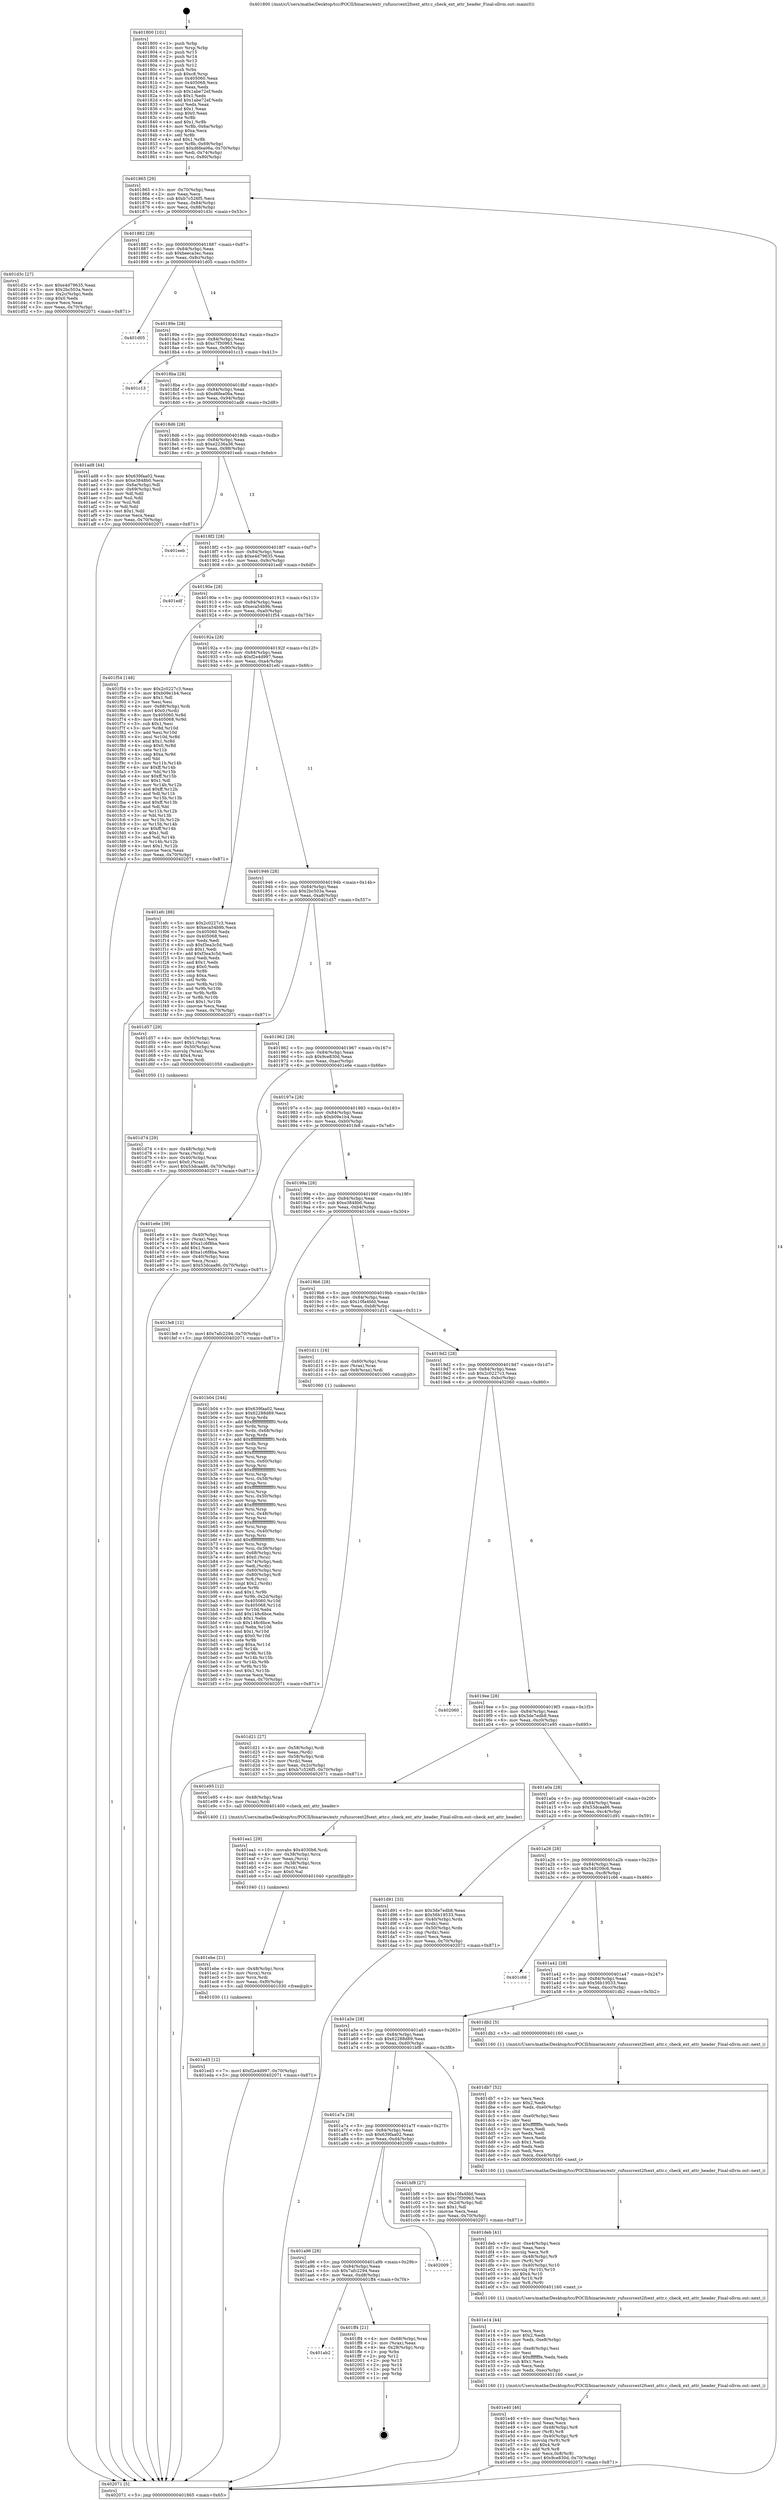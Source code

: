 digraph "0x401800" {
  label = "0x401800 (/mnt/c/Users/mathe/Desktop/tcc/POCII/binaries/extr_rufussrcext2fsext_attr.c_check_ext_attr_header_Final-ollvm.out::main(0))"
  labelloc = "t"
  node[shape=record]

  Entry [label="",width=0.3,height=0.3,shape=circle,fillcolor=black,style=filled]
  "0x401865" [label="{
     0x401865 [29]\l
     | [instrs]\l
     &nbsp;&nbsp;0x401865 \<+3\>: mov -0x70(%rbp),%eax\l
     &nbsp;&nbsp;0x401868 \<+2\>: mov %eax,%ecx\l
     &nbsp;&nbsp;0x40186a \<+6\>: sub $0xb7c526f5,%ecx\l
     &nbsp;&nbsp;0x401870 \<+6\>: mov %eax,-0x84(%rbp)\l
     &nbsp;&nbsp;0x401876 \<+6\>: mov %ecx,-0x88(%rbp)\l
     &nbsp;&nbsp;0x40187c \<+6\>: je 0000000000401d3c \<main+0x53c\>\l
  }"]
  "0x401d3c" [label="{
     0x401d3c [27]\l
     | [instrs]\l
     &nbsp;&nbsp;0x401d3c \<+5\>: mov $0xe4d79635,%eax\l
     &nbsp;&nbsp;0x401d41 \<+5\>: mov $0x2bc503a,%ecx\l
     &nbsp;&nbsp;0x401d46 \<+3\>: mov -0x2c(%rbp),%edx\l
     &nbsp;&nbsp;0x401d49 \<+3\>: cmp $0x0,%edx\l
     &nbsp;&nbsp;0x401d4c \<+3\>: cmove %ecx,%eax\l
     &nbsp;&nbsp;0x401d4f \<+3\>: mov %eax,-0x70(%rbp)\l
     &nbsp;&nbsp;0x401d52 \<+5\>: jmp 0000000000402071 \<main+0x871\>\l
  }"]
  "0x401882" [label="{
     0x401882 [28]\l
     | [instrs]\l
     &nbsp;&nbsp;0x401882 \<+5\>: jmp 0000000000401887 \<main+0x87\>\l
     &nbsp;&nbsp;0x401887 \<+6\>: mov -0x84(%rbp),%eax\l
     &nbsp;&nbsp;0x40188d \<+5\>: sub $0xbeeca3ec,%eax\l
     &nbsp;&nbsp;0x401892 \<+6\>: mov %eax,-0x8c(%rbp)\l
     &nbsp;&nbsp;0x401898 \<+6\>: je 0000000000401d05 \<main+0x505\>\l
  }"]
  Exit [label="",width=0.3,height=0.3,shape=circle,fillcolor=black,style=filled,peripheries=2]
  "0x401d05" [label="{
     0x401d05\l
  }", style=dashed]
  "0x40189e" [label="{
     0x40189e [28]\l
     | [instrs]\l
     &nbsp;&nbsp;0x40189e \<+5\>: jmp 00000000004018a3 \<main+0xa3\>\l
     &nbsp;&nbsp;0x4018a3 \<+6\>: mov -0x84(%rbp),%eax\l
     &nbsp;&nbsp;0x4018a9 \<+5\>: sub $0xc7f30963,%eax\l
     &nbsp;&nbsp;0x4018ae \<+6\>: mov %eax,-0x90(%rbp)\l
     &nbsp;&nbsp;0x4018b4 \<+6\>: je 0000000000401c13 \<main+0x413\>\l
  }"]
  "0x401ab2" [label="{
     0x401ab2\l
  }", style=dashed]
  "0x401c13" [label="{
     0x401c13\l
  }", style=dashed]
  "0x4018ba" [label="{
     0x4018ba [28]\l
     | [instrs]\l
     &nbsp;&nbsp;0x4018ba \<+5\>: jmp 00000000004018bf \<main+0xbf\>\l
     &nbsp;&nbsp;0x4018bf \<+6\>: mov -0x84(%rbp),%eax\l
     &nbsp;&nbsp;0x4018c5 \<+5\>: sub $0xd6fea06a,%eax\l
     &nbsp;&nbsp;0x4018ca \<+6\>: mov %eax,-0x94(%rbp)\l
     &nbsp;&nbsp;0x4018d0 \<+6\>: je 0000000000401ad8 \<main+0x2d8\>\l
  }"]
  "0x401ff4" [label="{
     0x401ff4 [21]\l
     | [instrs]\l
     &nbsp;&nbsp;0x401ff4 \<+4\>: mov -0x68(%rbp),%rax\l
     &nbsp;&nbsp;0x401ff8 \<+2\>: mov (%rax),%eax\l
     &nbsp;&nbsp;0x401ffa \<+4\>: lea -0x28(%rbp),%rsp\l
     &nbsp;&nbsp;0x401ffe \<+1\>: pop %rbx\l
     &nbsp;&nbsp;0x401fff \<+2\>: pop %r12\l
     &nbsp;&nbsp;0x402001 \<+2\>: pop %r13\l
     &nbsp;&nbsp;0x402003 \<+2\>: pop %r14\l
     &nbsp;&nbsp;0x402005 \<+2\>: pop %r15\l
     &nbsp;&nbsp;0x402007 \<+1\>: pop %rbp\l
     &nbsp;&nbsp;0x402008 \<+1\>: ret\l
  }"]
  "0x401ad8" [label="{
     0x401ad8 [44]\l
     | [instrs]\l
     &nbsp;&nbsp;0x401ad8 \<+5\>: mov $0x639faa02,%eax\l
     &nbsp;&nbsp;0x401add \<+5\>: mov $0xe3848b0,%ecx\l
     &nbsp;&nbsp;0x401ae2 \<+3\>: mov -0x6a(%rbp),%dl\l
     &nbsp;&nbsp;0x401ae5 \<+4\>: mov -0x69(%rbp),%sil\l
     &nbsp;&nbsp;0x401ae9 \<+3\>: mov %dl,%dil\l
     &nbsp;&nbsp;0x401aec \<+3\>: and %sil,%dil\l
     &nbsp;&nbsp;0x401aef \<+3\>: xor %sil,%dl\l
     &nbsp;&nbsp;0x401af2 \<+3\>: or %dl,%dil\l
     &nbsp;&nbsp;0x401af5 \<+4\>: test $0x1,%dil\l
     &nbsp;&nbsp;0x401af9 \<+3\>: cmovne %ecx,%eax\l
     &nbsp;&nbsp;0x401afc \<+3\>: mov %eax,-0x70(%rbp)\l
     &nbsp;&nbsp;0x401aff \<+5\>: jmp 0000000000402071 \<main+0x871\>\l
  }"]
  "0x4018d6" [label="{
     0x4018d6 [28]\l
     | [instrs]\l
     &nbsp;&nbsp;0x4018d6 \<+5\>: jmp 00000000004018db \<main+0xdb\>\l
     &nbsp;&nbsp;0x4018db \<+6\>: mov -0x84(%rbp),%eax\l
     &nbsp;&nbsp;0x4018e1 \<+5\>: sub $0xe2236a36,%eax\l
     &nbsp;&nbsp;0x4018e6 \<+6\>: mov %eax,-0x98(%rbp)\l
     &nbsp;&nbsp;0x4018ec \<+6\>: je 0000000000401eeb \<main+0x6eb\>\l
  }"]
  "0x402071" [label="{
     0x402071 [5]\l
     | [instrs]\l
     &nbsp;&nbsp;0x402071 \<+5\>: jmp 0000000000401865 \<main+0x65\>\l
  }"]
  "0x401800" [label="{
     0x401800 [101]\l
     | [instrs]\l
     &nbsp;&nbsp;0x401800 \<+1\>: push %rbp\l
     &nbsp;&nbsp;0x401801 \<+3\>: mov %rsp,%rbp\l
     &nbsp;&nbsp;0x401804 \<+2\>: push %r15\l
     &nbsp;&nbsp;0x401806 \<+2\>: push %r14\l
     &nbsp;&nbsp;0x401808 \<+2\>: push %r13\l
     &nbsp;&nbsp;0x40180a \<+2\>: push %r12\l
     &nbsp;&nbsp;0x40180c \<+1\>: push %rbx\l
     &nbsp;&nbsp;0x40180d \<+7\>: sub $0xc8,%rsp\l
     &nbsp;&nbsp;0x401814 \<+7\>: mov 0x405060,%eax\l
     &nbsp;&nbsp;0x40181b \<+7\>: mov 0x405068,%ecx\l
     &nbsp;&nbsp;0x401822 \<+2\>: mov %eax,%edx\l
     &nbsp;&nbsp;0x401824 \<+6\>: sub $0x1abe72ef,%edx\l
     &nbsp;&nbsp;0x40182a \<+3\>: sub $0x1,%edx\l
     &nbsp;&nbsp;0x40182d \<+6\>: add $0x1abe72ef,%edx\l
     &nbsp;&nbsp;0x401833 \<+3\>: imul %edx,%eax\l
     &nbsp;&nbsp;0x401836 \<+3\>: and $0x1,%eax\l
     &nbsp;&nbsp;0x401839 \<+3\>: cmp $0x0,%eax\l
     &nbsp;&nbsp;0x40183c \<+4\>: sete %r8b\l
     &nbsp;&nbsp;0x401840 \<+4\>: and $0x1,%r8b\l
     &nbsp;&nbsp;0x401844 \<+4\>: mov %r8b,-0x6a(%rbp)\l
     &nbsp;&nbsp;0x401848 \<+3\>: cmp $0xa,%ecx\l
     &nbsp;&nbsp;0x40184b \<+4\>: setl %r8b\l
     &nbsp;&nbsp;0x40184f \<+4\>: and $0x1,%r8b\l
     &nbsp;&nbsp;0x401853 \<+4\>: mov %r8b,-0x69(%rbp)\l
     &nbsp;&nbsp;0x401857 \<+7\>: movl $0xd6fea06a,-0x70(%rbp)\l
     &nbsp;&nbsp;0x40185e \<+3\>: mov %edi,-0x74(%rbp)\l
     &nbsp;&nbsp;0x401861 \<+4\>: mov %rsi,-0x80(%rbp)\l
  }"]
  "0x401a96" [label="{
     0x401a96 [28]\l
     | [instrs]\l
     &nbsp;&nbsp;0x401a96 \<+5\>: jmp 0000000000401a9b \<main+0x29b\>\l
     &nbsp;&nbsp;0x401a9b \<+6\>: mov -0x84(%rbp),%eax\l
     &nbsp;&nbsp;0x401aa1 \<+5\>: sub $0x7afc2294,%eax\l
     &nbsp;&nbsp;0x401aa6 \<+6\>: mov %eax,-0xd8(%rbp)\l
     &nbsp;&nbsp;0x401aac \<+6\>: je 0000000000401ff4 \<main+0x7f4\>\l
  }"]
  "0x401eeb" [label="{
     0x401eeb\l
  }", style=dashed]
  "0x4018f2" [label="{
     0x4018f2 [28]\l
     | [instrs]\l
     &nbsp;&nbsp;0x4018f2 \<+5\>: jmp 00000000004018f7 \<main+0xf7\>\l
     &nbsp;&nbsp;0x4018f7 \<+6\>: mov -0x84(%rbp),%eax\l
     &nbsp;&nbsp;0x4018fd \<+5\>: sub $0xe4d79635,%eax\l
     &nbsp;&nbsp;0x401902 \<+6\>: mov %eax,-0x9c(%rbp)\l
     &nbsp;&nbsp;0x401908 \<+6\>: je 0000000000401edf \<main+0x6df\>\l
  }"]
  "0x402009" [label="{
     0x402009\l
  }", style=dashed]
  "0x401edf" [label="{
     0x401edf\l
  }", style=dashed]
  "0x40190e" [label="{
     0x40190e [28]\l
     | [instrs]\l
     &nbsp;&nbsp;0x40190e \<+5\>: jmp 0000000000401913 \<main+0x113\>\l
     &nbsp;&nbsp;0x401913 \<+6\>: mov -0x84(%rbp),%eax\l
     &nbsp;&nbsp;0x401919 \<+5\>: sub $0xeca54b9b,%eax\l
     &nbsp;&nbsp;0x40191e \<+6\>: mov %eax,-0xa0(%rbp)\l
     &nbsp;&nbsp;0x401924 \<+6\>: je 0000000000401f54 \<main+0x754\>\l
  }"]
  "0x401ed3" [label="{
     0x401ed3 [12]\l
     | [instrs]\l
     &nbsp;&nbsp;0x401ed3 \<+7\>: movl $0xf2e4d997,-0x70(%rbp)\l
     &nbsp;&nbsp;0x401eda \<+5\>: jmp 0000000000402071 \<main+0x871\>\l
  }"]
  "0x401f54" [label="{
     0x401f54 [148]\l
     | [instrs]\l
     &nbsp;&nbsp;0x401f54 \<+5\>: mov $0x2c0227c3,%eax\l
     &nbsp;&nbsp;0x401f59 \<+5\>: mov $0xb09e1b4,%ecx\l
     &nbsp;&nbsp;0x401f5e \<+2\>: mov $0x1,%dl\l
     &nbsp;&nbsp;0x401f60 \<+2\>: xor %esi,%esi\l
     &nbsp;&nbsp;0x401f62 \<+4\>: mov -0x68(%rbp),%rdi\l
     &nbsp;&nbsp;0x401f66 \<+6\>: movl $0x0,(%rdi)\l
     &nbsp;&nbsp;0x401f6c \<+8\>: mov 0x405060,%r8d\l
     &nbsp;&nbsp;0x401f74 \<+8\>: mov 0x405068,%r9d\l
     &nbsp;&nbsp;0x401f7c \<+3\>: sub $0x1,%esi\l
     &nbsp;&nbsp;0x401f7f \<+3\>: mov %r8d,%r10d\l
     &nbsp;&nbsp;0x401f82 \<+3\>: add %esi,%r10d\l
     &nbsp;&nbsp;0x401f85 \<+4\>: imul %r10d,%r8d\l
     &nbsp;&nbsp;0x401f89 \<+4\>: and $0x1,%r8d\l
     &nbsp;&nbsp;0x401f8d \<+4\>: cmp $0x0,%r8d\l
     &nbsp;&nbsp;0x401f91 \<+4\>: sete %r11b\l
     &nbsp;&nbsp;0x401f95 \<+4\>: cmp $0xa,%r9d\l
     &nbsp;&nbsp;0x401f99 \<+3\>: setl %bl\l
     &nbsp;&nbsp;0x401f9c \<+3\>: mov %r11b,%r14b\l
     &nbsp;&nbsp;0x401f9f \<+4\>: xor $0xff,%r14b\l
     &nbsp;&nbsp;0x401fa3 \<+3\>: mov %bl,%r15b\l
     &nbsp;&nbsp;0x401fa6 \<+4\>: xor $0xff,%r15b\l
     &nbsp;&nbsp;0x401faa \<+3\>: xor $0x1,%dl\l
     &nbsp;&nbsp;0x401fad \<+3\>: mov %r14b,%r12b\l
     &nbsp;&nbsp;0x401fb0 \<+4\>: and $0xff,%r12b\l
     &nbsp;&nbsp;0x401fb4 \<+3\>: and %dl,%r11b\l
     &nbsp;&nbsp;0x401fb7 \<+3\>: mov %r15b,%r13b\l
     &nbsp;&nbsp;0x401fba \<+4\>: and $0xff,%r13b\l
     &nbsp;&nbsp;0x401fbe \<+2\>: and %dl,%bl\l
     &nbsp;&nbsp;0x401fc0 \<+3\>: or %r11b,%r12b\l
     &nbsp;&nbsp;0x401fc3 \<+3\>: or %bl,%r13b\l
     &nbsp;&nbsp;0x401fc6 \<+3\>: xor %r13b,%r12b\l
     &nbsp;&nbsp;0x401fc9 \<+3\>: or %r15b,%r14b\l
     &nbsp;&nbsp;0x401fcc \<+4\>: xor $0xff,%r14b\l
     &nbsp;&nbsp;0x401fd0 \<+3\>: or $0x1,%dl\l
     &nbsp;&nbsp;0x401fd3 \<+3\>: and %dl,%r14b\l
     &nbsp;&nbsp;0x401fd6 \<+3\>: or %r14b,%r12b\l
     &nbsp;&nbsp;0x401fd9 \<+4\>: test $0x1,%r12b\l
     &nbsp;&nbsp;0x401fdd \<+3\>: cmovne %ecx,%eax\l
     &nbsp;&nbsp;0x401fe0 \<+3\>: mov %eax,-0x70(%rbp)\l
     &nbsp;&nbsp;0x401fe3 \<+5\>: jmp 0000000000402071 \<main+0x871\>\l
  }"]
  "0x40192a" [label="{
     0x40192a [28]\l
     | [instrs]\l
     &nbsp;&nbsp;0x40192a \<+5\>: jmp 000000000040192f \<main+0x12f\>\l
     &nbsp;&nbsp;0x40192f \<+6\>: mov -0x84(%rbp),%eax\l
     &nbsp;&nbsp;0x401935 \<+5\>: sub $0xf2e4d997,%eax\l
     &nbsp;&nbsp;0x40193a \<+6\>: mov %eax,-0xa4(%rbp)\l
     &nbsp;&nbsp;0x401940 \<+6\>: je 0000000000401efc \<main+0x6fc\>\l
  }"]
  "0x401ebe" [label="{
     0x401ebe [21]\l
     | [instrs]\l
     &nbsp;&nbsp;0x401ebe \<+4\>: mov -0x48(%rbp),%rcx\l
     &nbsp;&nbsp;0x401ec2 \<+3\>: mov (%rcx),%rcx\l
     &nbsp;&nbsp;0x401ec5 \<+3\>: mov %rcx,%rdi\l
     &nbsp;&nbsp;0x401ec8 \<+6\>: mov %eax,-0xf0(%rbp)\l
     &nbsp;&nbsp;0x401ece \<+5\>: call 0000000000401030 \<free@plt\>\l
     | [calls]\l
     &nbsp;&nbsp;0x401030 \{1\} (unknown)\l
  }"]
  "0x401efc" [label="{
     0x401efc [88]\l
     | [instrs]\l
     &nbsp;&nbsp;0x401efc \<+5\>: mov $0x2c0227c3,%eax\l
     &nbsp;&nbsp;0x401f01 \<+5\>: mov $0xeca54b9b,%ecx\l
     &nbsp;&nbsp;0x401f06 \<+7\>: mov 0x405060,%edx\l
     &nbsp;&nbsp;0x401f0d \<+7\>: mov 0x405068,%esi\l
     &nbsp;&nbsp;0x401f14 \<+2\>: mov %edx,%edi\l
     &nbsp;&nbsp;0x401f16 \<+6\>: sub $0xf3ea3c5d,%edi\l
     &nbsp;&nbsp;0x401f1c \<+3\>: sub $0x1,%edi\l
     &nbsp;&nbsp;0x401f1f \<+6\>: add $0xf3ea3c5d,%edi\l
     &nbsp;&nbsp;0x401f25 \<+3\>: imul %edi,%edx\l
     &nbsp;&nbsp;0x401f28 \<+3\>: and $0x1,%edx\l
     &nbsp;&nbsp;0x401f2b \<+3\>: cmp $0x0,%edx\l
     &nbsp;&nbsp;0x401f2e \<+4\>: sete %r8b\l
     &nbsp;&nbsp;0x401f32 \<+3\>: cmp $0xa,%esi\l
     &nbsp;&nbsp;0x401f35 \<+4\>: setl %r9b\l
     &nbsp;&nbsp;0x401f39 \<+3\>: mov %r8b,%r10b\l
     &nbsp;&nbsp;0x401f3c \<+3\>: and %r9b,%r10b\l
     &nbsp;&nbsp;0x401f3f \<+3\>: xor %r9b,%r8b\l
     &nbsp;&nbsp;0x401f42 \<+3\>: or %r8b,%r10b\l
     &nbsp;&nbsp;0x401f45 \<+4\>: test $0x1,%r10b\l
     &nbsp;&nbsp;0x401f49 \<+3\>: cmovne %ecx,%eax\l
     &nbsp;&nbsp;0x401f4c \<+3\>: mov %eax,-0x70(%rbp)\l
     &nbsp;&nbsp;0x401f4f \<+5\>: jmp 0000000000402071 \<main+0x871\>\l
  }"]
  "0x401946" [label="{
     0x401946 [28]\l
     | [instrs]\l
     &nbsp;&nbsp;0x401946 \<+5\>: jmp 000000000040194b \<main+0x14b\>\l
     &nbsp;&nbsp;0x40194b \<+6\>: mov -0x84(%rbp),%eax\l
     &nbsp;&nbsp;0x401951 \<+5\>: sub $0x2bc503a,%eax\l
     &nbsp;&nbsp;0x401956 \<+6\>: mov %eax,-0xa8(%rbp)\l
     &nbsp;&nbsp;0x40195c \<+6\>: je 0000000000401d57 \<main+0x557\>\l
  }"]
  "0x401ea1" [label="{
     0x401ea1 [29]\l
     | [instrs]\l
     &nbsp;&nbsp;0x401ea1 \<+10\>: movabs $0x4030b6,%rdi\l
     &nbsp;&nbsp;0x401eab \<+4\>: mov -0x38(%rbp),%rcx\l
     &nbsp;&nbsp;0x401eaf \<+2\>: mov %eax,(%rcx)\l
     &nbsp;&nbsp;0x401eb1 \<+4\>: mov -0x38(%rbp),%rcx\l
     &nbsp;&nbsp;0x401eb5 \<+2\>: mov (%rcx),%esi\l
     &nbsp;&nbsp;0x401eb7 \<+2\>: mov $0x0,%al\l
     &nbsp;&nbsp;0x401eb9 \<+5\>: call 0000000000401040 \<printf@plt\>\l
     | [calls]\l
     &nbsp;&nbsp;0x401040 \{1\} (unknown)\l
  }"]
  "0x401d57" [label="{
     0x401d57 [29]\l
     | [instrs]\l
     &nbsp;&nbsp;0x401d57 \<+4\>: mov -0x50(%rbp),%rax\l
     &nbsp;&nbsp;0x401d5b \<+6\>: movl $0x1,(%rax)\l
     &nbsp;&nbsp;0x401d61 \<+4\>: mov -0x50(%rbp),%rax\l
     &nbsp;&nbsp;0x401d65 \<+3\>: movslq (%rax),%rax\l
     &nbsp;&nbsp;0x401d68 \<+4\>: shl $0x4,%rax\l
     &nbsp;&nbsp;0x401d6c \<+3\>: mov %rax,%rdi\l
     &nbsp;&nbsp;0x401d6f \<+5\>: call 0000000000401050 \<malloc@plt\>\l
     | [calls]\l
     &nbsp;&nbsp;0x401050 \{1\} (unknown)\l
  }"]
  "0x401962" [label="{
     0x401962 [28]\l
     | [instrs]\l
     &nbsp;&nbsp;0x401962 \<+5\>: jmp 0000000000401967 \<main+0x167\>\l
     &nbsp;&nbsp;0x401967 \<+6\>: mov -0x84(%rbp),%eax\l
     &nbsp;&nbsp;0x40196d \<+5\>: sub $0x9ce830d,%eax\l
     &nbsp;&nbsp;0x401972 \<+6\>: mov %eax,-0xac(%rbp)\l
     &nbsp;&nbsp;0x401978 \<+6\>: je 0000000000401e6e \<main+0x66e\>\l
  }"]
  "0x401e40" [label="{
     0x401e40 [46]\l
     | [instrs]\l
     &nbsp;&nbsp;0x401e40 \<+6\>: mov -0xec(%rbp),%ecx\l
     &nbsp;&nbsp;0x401e46 \<+3\>: imul %eax,%ecx\l
     &nbsp;&nbsp;0x401e49 \<+4\>: mov -0x48(%rbp),%r8\l
     &nbsp;&nbsp;0x401e4d \<+3\>: mov (%r8),%r8\l
     &nbsp;&nbsp;0x401e50 \<+4\>: mov -0x40(%rbp),%r9\l
     &nbsp;&nbsp;0x401e54 \<+3\>: movslq (%r9),%r9\l
     &nbsp;&nbsp;0x401e57 \<+4\>: shl $0x4,%r9\l
     &nbsp;&nbsp;0x401e5b \<+3\>: add %r9,%r8\l
     &nbsp;&nbsp;0x401e5e \<+4\>: mov %ecx,0x8(%r8)\l
     &nbsp;&nbsp;0x401e62 \<+7\>: movl $0x9ce830d,-0x70(%rbp)\l
     &nbsp;&nbsp;0x401e69 \<+5\>: jmp 0000000000402071 \<main+0x871\>\l
  }"]
  "0x401e6e" [label="{
     0x401e6e [39]\l
     | [instrs]\l
     &nbsp;&nbsp;0x401e6e \<+4\>: mov -0x40(%rbp),%rax\l
     &nbsp;&nbsp;0x401e72 \<+2\>: mov (%rax),%ecx\l
     &nbsp;&nbsp;0x401e74 \<+6\>: add $0xa1c6f8ba,%ecx\l
     &nbsp;&nbsp;0x401e7a \<+3\>: add $0x1,%ecx\l
     &nbsp;&nbsp;0x401e7d \<+6\>: sub $0xa1c6f8ba,%ecx\l
     &nbsp;&nbsp;0x401e83 \<+4\>: mov -0x40(%rbp),%rax\l
     &nbsp;&nbsp;0x401e87 \<+2\>: mov %ecx,(%rax)\l
     &nbsp;&nbsp;0x401e89 \<+7\>: movl $0x53dcaa86,-0x70(%rbp)\l
     &nbsp;&nbsp;0x401e90 \<+5\>: jmp 0000000000402071 \<main+0x871\>\l
  }"]
  "0x40197e" [label="{
     0x40197e [28]\l
     | [instrs]\l
     &nbsp;&nbsp;0x40197e \<+5\>: jmp 0000000000401983 \<main+0x183\>\l
     &nbsp;&nbsp;0x401983 \<+6\>: mov -0x84(%rbp),%eax\l
     &nbsp;&nbsp;0x401989 \<+5\>: sub $0xb09e1b4,%eax\l
     &nbsp;&nbsp;0x40198e \<+6\>: mov %eax,-0xb0(%rbp)\l
     &nbsp;&nbsp;0x401994 \<+6\>: je 0000000000401fe8 \<main+0x7e8\>\l
  }"]
  "0x401e14" [label="{
     0x401e14 [44]\l
     | [instrs]\l
     &nbsp;&nbsp;0x401e14 \<+2\>: xor %ecx,%ecx\l
     &nbsp;&nbsp;0x401e16 \<+5\>: mov $0x2,%edx\l
     &nbsp;&nbsp;0x401e1b \<+6\>: mov %edx,-0xe8(%rbp)\l
     &nbsp;&nbsp;0x401e21 \<+1\>: cltd\l
     &nbsp;&nbsp;0x401e22 \<+6\>: mov -0xe8(%rbp),%esi\l
     &nbsp;&nbsp;0x401e28 \<+2\>: idiv %esi\l
     &nbsp;&nbsp;0x401e2a \<+6\>: imul $0xfffffffe,%edx,%edx\l
     &nbsp;&nbsp;0x401e30 \<+3\>: sub $0x1,%ecx\l
     &nbsp;&nbsp;0x401e33 \<+2\>: sub %ecx,%edx\l
     &nbsp;&nbsp;0x401e35 \<+6\>: mov %edx,-0xec(%rbp)\l
     &nbsp;&nbsp;0x401e3b \<+5\>: call 0000000000401160 \<next_i\>\l
     | [calls]\l
     &nbsp;&nbsp;0x401160 \{1\} (/mnt/c/Users/mathe/Desktop/tcc/POCII/binaries/extr_rufussrcext2fsext_attr.c_check_ext_attr_header_Final-ollvm.out::next_i)\l
  }"]
  "0x401fe8" [label="{
     0x401fe8 [12]\l
     | [instrs]\l
     &nbsp;&nbsp;0x401fe8 \<+7\>: movl $0x7afc2294,-0x70(%rbp)\l
     &nbsp;&nbsp;0x401fef \<+5\>: jmp 0000000000402071 \<main+0x871\>\l
  }"]
  "0x40199a" [label="{
     0x40199a [28]\l
     | [instrs]\l
     &nbsp;&nbsp;0x40199a \<+5\>: jmp 000000000040199f \<main+0x19f\>\l
     &nbsp;&nbsp;0x40199f \<+6\>: mov -0x84(%rbp),%eax\l
     &nbsp;&nbsp;0x4019a5 \<+5\>: sub $0xe3848b0,%eax\l
     &nbsp;&nbsp;0x4019aa \<+6\>: mov %eax,-0xb4(%rbp)\l
     &nbsp;&nbsp;0x4019b0 \<+6\>: je 0000000000401b04 \<main+0x304\>\l
  }"]
  "0x401deb" [label="{
     0x401deb [41]\l
     | [instrs]\l
     &nbsp;&nbsp;0x401deb \<+6\>: mov -0xe4(%rbp),%ecx\l
     &nbsp;&nbsp;0x401df1 \<+3\>: imul %eax,%ecx\l
     &nbsp;&nbsp;0x401df4 \<+3\>: movslq %ecx,%r8\l
     &nbsp;&nbsp;0x401df7 \<+4\>: mov -0x48(%rbp),%r9\l
     &nbsp;&nbsp;0x401dfb \<+3\>: mov (%r9),%r9\l
     &nbsp;&nbsp;0x401dfe \<+4\>: mov -0x40(%rbp),%r10\l
     &nbsp;&nbsp;0x401e02 \<+3\>: movslq (%r10),%r10\l
     &nbsp;&nbsp;0x401e05 \<+4\>: shl $0x4,%r10\l
     &nbsp;&nbsp;0x401e09 \<+3\>: add %r10,%r9\l
     &nbsp;&nbsp;0x401e0c \<+3\>: mov %r8,(%r9)\l
     &nbsp;&nbsp;0x401e0f \<+5\>: call 0000000000401160 \<next_i\>\l
     | [calls]\l
     &nbsp;&nbsp;0x401160 \{1\} (/mnt/c/Users/mathe/Desktop/tcc/POCII/binaries/extr_rufussrcext2fsext_attr.c_check_ext_attr_header_Final-ollvm.out::next_i)\l
  }"]
  "0x401b04" [label="{
     0x401b04 [244]\l
     | [instrs]\l
     &nbsp;&nbsp;0x401b04 \<+5\>: mov $0x639faa02,%eax\l
     &nbsp;&nbsp;0x401b09 \<+5\>: mov $0x62288d89,%ecx\l
     &nbsp;&nbsp;0x401b0e \<+3\>: mov %rsp,%rdx\l
     &nbsp;&nbsp;0x401b11 \<+4\>: add $0xfffffffffffffff0,%rdx\l
     &nbsp;&nbsp;0x401b15 \<+3\>: mov %rdx,%rsp\l
     &nbsp;&nbsp;0x401b18 \<+4\>: mov %rdx,-0x68(%rbp)\l
     &nbsp;&nbsp;0x401b1c \<+3\>: mov %rsp,%rdx\l
     &nbsp;&nbsp;0x401b1f \<+4\>: add $0xfffffffffffffff0,%rdx\l
     &nbsp;&nbsp;0x401b23 \<+3\>: mov %rdx,%rsp\l
     &nbsp;&nbsp;0x401b26 \<+3\>: mov %rsp,%rsi\l
     &nbsp;&nbsp;0x401b29 \<+4\>: add $0xfffffffffffffff0,%rsi\l
     &nbsp;&nbsp;0x401b2d \<+3\>: mov %rsi,%rsp\l
     &nbsp;&nbsp;0x401b30 \<+4\>: mov %rsi,-0x60(%rbp)\l
     &nbsp;&nbsp;0x401b34 \<+3\>: mov %rsp,%rsi\l
     &nbsp;&nbsp;0x401b37 \<+4\>: add $0xfffffffffffffff0,%rsi\l
     &nbsp;&nbsp;0x401b3b \<+3\>: mov %rsi,%rsp\l
     &nbsp;&nbsp;0x401b3e \<+4\>: mov %rsi,-0x58(%rbp)\l
     &nbsp;&nbsp;0x401b42 \<+3\>: mov %rsp,%rsi\l
     &nbsp;&nbsp;0x401b45 \<+4\>: add $0xfffffffffffffff0,%rsi\l
     &nbsp;&nbsp;0x401b49 \<+3\>: mov %rsi,%rsp\l
     &nbsp;&nbsp;0x401b4c \<+4\>: mov %rsi,-0x50(%rbp)\l
     &nbsp;&nbsp;0x401b50 \<+3\>: mov %rsp,%rsi\l
     &nbsp;&nbsp;0x401b53 \<+4\>: add $0xfffffffffffffff0,%rsi\l
     &nbsp;&nbsp;0x401b57 \<+3\>: mov %rsi,%rsp\l
     &nbsp;&nbsp;0x401b5a \<+4\>: mov %rsi,-0x48(%rbp)\l
     &nbsp;&nbsp;0x401b5e \<+3\>: mov %rsp,%rsi\l
     &nbsp;&nbsp;0x401b61 \<+4\>: add $0xfffffffffffffff0,%rsi\l
     &nbsp;&nbsp;0x401b65 \<+3\>: mov %rsi,%rsp\l
     &nbsp;&nbsp;0x401b68 \<+4\>: mov %rsi,-0x40(%rbp)\l
     &nbsp;&nbsp;0x401b6c \<+3\>: mov %rsp,%rsi\l
     &nbsp;&nbsp;0x401b6f \<+4\>: add $0xfffffffffffffff0,%rsi\l
     &nbsp;&nbsp;0x401b73 \<+3\>: mov %rsi,%rsp\l
     &nbsp;&nbsp;0x401b76 \<+4\>: mov %rsi,-0x38(%rbp)\l
     &nbsp;&nbsp;0x401b7a \<+4\>: mov -0x68(%rbp),%rsi\l
     &nbsp;&nbsp;0x401b7e \<+6\>: movl $0x0,(%rsi)\l
     &nbsp;&nbsp;0x401b84 \<+3\>: mov -0x74(%rbp),%edi\l
     &nbsp;&nbsp;0x401b87 \<+2\>: mov %edi,(%rdx)\l
     &nbsp;&nbsp;0x401b89 \<+4\>: mov -0x60(%rbp),%rsi\l
     &nbsp;&nbsp;0x401b8d \<+4\>: mov -0x80(%rbp),%r8\l
     &nbsp;&nbsp;0x401b91 \<+3\>: mov %r8,(%rsi)\l
     &nbsp;&nbsp;0x401b94 \<+3\>: cmpl $0x2,(%rdx)\l
     &nbsp;&nbsp;0x401b97 \<+4\>: setne %r9b\l
     &nbsp;&nbsp;0x401b9b \<+4\>: and $0x1,%r9b\l
     &nbsp;&nbsp;0x401b9f \<+4\>: mov %r9b,-0x2d(%rbp)\l
     &nbsp;&nbsp;0x401ba3 \<+8\>: mov 0x405060,%r10d\l
     &nbsp;&nbsp;0x401bab \<+8\>: mov 0x405068,%r11d\l
     &nbsp;&nbsp;0x401bb3 \<+3\>: mov %r10d,%ebx\l
     &nbsp;&nbsp;0x401bb6 \<+6\>: add $0x148c6bce,%ebx\l
     &nbsp;&nbsp;0x401bbc \<+3\>: sub $0x1,%ebx\l
     &nbsp;&nbsp;0x401bbf \<+6\>: sub $0x148c6bce,%ebx\l
     &nbsp;&nbsp;0x401bc5 \<+4\>: imul %ebx,%r10d\l
     &nbsp;&nbsp;0x401bc9 \<+4\>: and $0x1,%r10d\l
     &nbsp;&nbsp;0x401bcd \<+4\>: cmp $0x0,%r10d\l
     &nbsp;&nbsp;0x401bd1 \<+4\>: sete %r9b\l
     &nbsp;&nbsp;0x401bd5 \<+4\>: cmp $0xa,%r11d\l
     &nbsp;&nbsp;0x401bd9 \<+4\>: setl %r14b\l
     &nbsp;&nbsp;0x401bdd \<+3\>: mov %r9b,%r15b\l
     &nbsp;&nbsp;0x401be0 \<+3\>: and %r14b,%r15b\l
     &nbsp;&nbsp;0x401be3 \<+3\>: xor %r14b,%r9b\l
     &nbsp;&nbsp;0x401be6 \<+3\>: or %r9b,%r15b\l
     &nbsp;&nbsp;0x401be9 \<+4\>: test $0x1,%r15b\l
     &nbsp;&nbsp;0x401bed \<+3\>: cmovne %ecx,%eax\l
     &nbsp;&nbsp;0x401bf0 \<+3\>: mov %eax,-0x70(%rbp)\l
     &nbsp;&nbsp;0x401bf3 \<+5\>: jmp 0000000000402071 \<main+0x871\>\l
  }"]
  "0x4019b6" [label="{
     0x4019b6 [28]\l
     | [instrs]\l
     &nbsp;&nbsp;0x4019b6 \<+5\>: jmp 00000000004019bb \<main+0x1bb\>\l
     &nbsp;&nbsp;0x4019bb \<+6\>: mov -0x84(%rbp),%eax\l
     &nbsp;&nbsp;0x4019c1 \<+5\>: sub $0x10fa4fdd,%eax\l
     &nbsp;&nbsp;0x4019c6 \<+6\>: mov %eax,-0xb8(%rbp)\l
     &nbsp;&nbsp;0x4019cc \<+6\>: je 0000000000401d11 \<main+0x511\>\l
  }"]
  "0x401db7" [label="{
     0x401db7 [52]\l
     | [instrs]\l
     &nbsp;&nbsp;0x401db7 \<+2\>: xor %ecx,%ecx\l
     &nbsp;&nbsp;0x401db9 \<+5\>: mov $0x2,%edx\l
     &nbsp;&nbsp;0x401dbe \<+6\>: mov %edx,-0xe0(%rbp)\l
     &nbsp;&nbsp;0x401dc4 \<+1\>: cltd\l
     &nbsp;&nbsp;0x401dc5 \<+6\>: mov -0xe0(%rbp),%esi\l
     &nbsp;&nbsp;0x401dcb \<+2\>: idiv %esi\l
     &nbsp;&nbsp;0x401dcd \<+6\>: imul $0xfffffffe,%edx,%edx\l
     &nbsp;&nbsp;0x401dd3 \<+2\>: mov %ecx,%edi\l
     &nbsp;&nbsp;0x401dd5 \<+2\>: sub %edx,%edi\l
     &nbsp;&nbsp;0x401dd7 \<+2\>: mov %ecx,%edx\l
     &nbsp;&nbsp;0x401dd9 \<+3\>: sub $0x1,%edx\l
     &nbsp;&nbsp;0x401ddc \<+2\>: add %edx,%edi\l
     &nbsp;&nbsp;0x401dde \<+2\>: sub %edi,%ecx\l
     &nbsp;&nbsp;0x401de0 \<+6\>: mov %ecx,-0xe4(%rbp)\l
     &nbsp;&nbsp;0x401de6 \<+5\>: call 0000000000401160 \<next_i\>\l
     | [calls]\l
     &nbsp;&nbsp;0x401160 \{1\} (/mnt/c/Users/mathe/Desktop/tcc/POCII/binaries/extr_rufussrcext2fsext_attr.c_check_ext_attr_header_Final-ollvm.out::next_i)\l
  }"]
  "0x401d74" [label="{
     0x401d74 [29]\l
     | [instrs]\l
     &nbsp;&nbsp;0x401d74 \<+4\>: mov -0x48(%rbp),%rdi\l
     &nbsp;&nbsp;0x401d78 \<+3\>: mov %rax,(%rdi)\l
     &nbsp;&nbsp;0x401d7b \<+4\>: mov -0x40(%rbp),%rax\l
     &nbsp;&nbsp;0x401d7f \<+6\>: movl $0x0,(%rax)\l
     &nbsp;&nbsp;0x401d85 \<+7\>: movl $0x53dcaa86,-0x70(%rbp)\l
     &nbsp;&nbsp;0x401d8c \<+5\>: jmp 0000000000402071 \<main+0x871\>\l
  }"]
  "0x401d11" [label="{
     0x401d11 [16]\l
     | [instrs]\l
     &nbsp;&nbsp;0x401d11 \<+4\>: mov -0x60(%rbp),%rax\l
     &nbsp;&nbsp;0x401d15 \<+3\>: mov (%rax),%rax\l
     &nbsp;&nbsp;0x401d18 \<+4\>: mov 0x8(%rax),%rdi\l
     &nbsp;&nbsp;0x401d1c \<+5\>: call 0000000000401060 \<atoi@plt\>\l
     | [calls]\l
     &nbsp;&nbsp;0x401060 \{1\} (unknown)\l
  }"]
  "0x4019d2" [label="{
     0x4019d2 [28]\l
     | [instrs]\l
     &nbsp;&nbsp;0x4019d2 \<+5\>: jmp 00000000004019d7 \<main+0x1d7\>\l
     &nbsp;&nbsp;0x4019d7 \<+6\>: mov -0x84(%rbp),%eax\l
     &nbsp;&nbsp;0x4019dd \<+5\>: sub $0x2c0227c3,%eax\l
     &nbsp;&nbsp;0x4019e2 \<+6\>: mov %eax,-0xbc(%rbp)\l
     &nbsp;&nbsp;0x4019e8 \<+6\>: je 0000000000402060 \<main+0x860\>\l
  }"]
  "0x401d21" [label="{
     0x401d21 [27]\l
     | [instrs]\l
     &nbsp;&nbsp;0x401d21 \<+4\>: mov -0x58(%rbp),%rdi\l
     &nbsp;&nbsp;0x401d25 \<+2\>: mov %eax,(%rdi)\l
     &nbsp;&nbsp;0x401d27 \<+4\>: mov -0x58(%rbp),%rdi\l
     &nbsp;&nbsp;0x401d2b \<+2\>: mov (%rdi),%eax\l
     &nbsp;&nbsp;0x401d2d \<+3\>: mov %eax,-0x2c(%rbp)\l
     &nbsp;&nbsp;0x401d30 \<+7\>: movl $0xb7c526f5,-0x70(%rbp)\l
     &nbsp;&nbsp;0x401d37 \<+5\>: jmp 0000000000402071 \<main+0x871\>\l
  }"]
  "0x402060" [label="{
     0x402060\l
  }", style=dashed]
  "0x4019ee" [label="{
     0x4019ee [28]\l
     | [instrs]\l
     &nbsp;&nbsp;0x4019ee \<+5\>: jmp 00000000004019f3 \<main+0x1f3\>\l
     &nbsp;&nbsp;0x4019f3 \<+6\>: mov -0x84(%rbp),%eax\l
     &nbsp;&nbsp;0x4019f9 \<+5\>: sub $0x3de7edb8,%eax\l
     &nbsp;&nbsp;0x4019fe \<+6\>: mov %eax,-0xc0(%rbp)\l
     &nbsp;&nbsp;0x401a04 \<+6\>: je 0000000000401e95 \<main+0x695\>\l
  }"]
  "0x401a7a" [label="{
     0x401a7a [28]\l
     | [instrs]\l
     &nbsp;&nbsp;0x401a7a \<+5\>: jmp 0000000000401a7f \<main+0x27f\>\l
     &nbsp;&nbsp;0x401a7f \<+6\>: mov -0x84(%rbp),%eax\l
     &nbsp;&nbsp;0x401a85 \<+5\>: sub $0x639faa02,%eax\l
     &nbsp;&nbsp;0x401a8a \<+6\>: mov %eax,-0xd4(%rbp)\l
     &nbsp;&nbsp;0x401a90 \<+6\>: je 0000000000402009 \<main+0x809\>\l
  }"]
  "0x401e95" [label="{
     0x401e95 [12]\l
     | [instrs]\l
     &nbsp;&nbsp;0x401e95 \<+4\>: mov -0x48(%rbp),%rax\l
     &nbsp;&nbsp;0x401e99 \<+3\>: mov (%rax),%rdi\l
     &nbsp;&nbsp;0x401e9c \<+5\>: call 0000000000401400 \<check_ext_attr_header\>\l
     | [calls]\l
     &nbsp;&nbsp;0x401400 \{1\} (/mnt/c/Users/mathe/Desktop/tcc/POCII/binaries/extr_rufussrcext2fsext_attr.c_check_ext_attr_header_Final-ollvm.out::check_ext_attr_header)\l
  }"]
  "0x401a0a" [label="{
     0x401a0a [28]\l
     | [instrs]\l
     &nbsp;&nbsp;0x401a0a \<+5\>: jmp 0000000000401a0f \<main+0x20f\>\l
     &nbsp;&nbsp;0x401a0f \<+6\>: mov -0x84(%rbp),%eax\l
     &nbsp;&nbsp;0x401a15 \<+5\>: sub $0x53dcaa86,%eax\l
     &nbsp;&nbsp;0x401a1a \<+6\>: mov %eax,-0xc4(%rbp)\l
     &nbsp;&nbsp;0x401a20 \<+6\>: je 0000000000401d91 \<main+0x591\>\l
  }"]
  "0x401bf8" [label="{
     0x401bf8 [27]\l
     | [instrs]\l
     &nbsp;&nbsp;0x401bf8 \<+5\>: mov $0x10fa4fdd,%eax\l
     &nbsp;&nbsp;0x401bfd \<+5\>: mov $0xc7f30963,%ecx\l
     &nbsp;&nbsp;0x401c02 \<+3\>: mov -0x2d(%rbp),%dl\l
     &nbsp;&nbsp;0x401c05 \<+3\>: test $0x1,%dl\l
     &nbsp;&nbsp;0x401c08 \<+3\>: cmovne %ecx,%eax\l
     &nbsp;&nbsp;0x401c0b \<+3\>: mov %eax,-0x70(%rbp)\l
     &nbsp;&nbsp;0x401c0e \<+5\>: jmp 0000000000402071 \<main+0x871\>\l
  }"]
  "0x401d91" [label="{
     0x401d91 [33]\l
     | [instrs]\l
     &nbsp;&nbsp;0x401d91 \<+5\>: mov $0x3de7edb8,%eax\l
     &nbsp;&nbsp;0x401d96 \<+5\>: mov $0x56b19533,%ecx\l
     &nbsp;&nbsp;0x401d9b \<+4\>: mov -0x40(%rbp),%rdx\l
     &nbsp;&nbsp;0x401d9f \<+2\>: mov (%rdx),%esi\l
     &nbsp;&nbsp;0x401da1 \<+4\>: mov -0x50(%rbp),%rdx\l
     &nbsp;&nbsp;0x401da5 \<+2\>: cmp (%rdx),%esi\l
     &nbsp;&nbsp;0x401da7 \<+3\>: cmovl %ecx,%eax\l
     &nbsp;&nbsp;0x401daa \<+3\>: mov %eax,-0x70(%rbp)\l
     &nbsp;&nbsp;0x401dad \<+5\>: jmp 0000000000402071 \<main+0x871\>\l
  }"]
  "0x401a26" [label="{
     0x401a26 [28]\l
     | [instrs]\l
     &nbsp;&nbsp;0x401a26 \<+5\>: jmp 0000000000401a2b \<main+0x22b\>\l
     &nbsp;&nbsp;0x401a2b \<+6\>: mov -0x84(%rbp),%eax\l
     &nbsp;&nbsp;0x401a31 \<+5\>: sub $0x549209c6,%eax\l
     &nbsp;&nbsp;0x401a36 \<+6\>: mov %eax,-0xc8(%rbp)\l
     &nbsp;&nbsp;0x401a3c \<+6\>: je 0000000000401c66 \<main+0x466\>\l
  }"]
  "0x401a5e" [label="{
     0x401a5e [28]\l
     | [instrs]\l
     &nbsp;&nbsp;0x401a5e \<+5\>: jmp 0000000000401a63 \<main+0x263\>\l
     &nbsp;&nbsp;0x401a63 \<+6\>: mov -0x84(%rbp),%eax\l
     &nbsp;&nbsp;0x401a69 \<+5\>: sub $0x62288d89,%eax\l
     &nbsp;&nbsp;0x401a6e \<+6\>: mov %eax,-0xd0(%rbp)\l
     &nbsp;&nbsp;0x401a74 \<+6\>: je 0000000000401bf8 \<main+0x3f8\>\l
  }"]
  "0x401c66" [label="{
     0x401c66\l
  }", style=dashed]
  "0x401a42" [label="{
     0x401a42 [28]\l
     | [instrs]\l
     &nbsp;&nbsp;0x401a42 \<+5\>: jmp 0000000000401a47 \<main+0x247\>\l
     &nbsp;&nbsp;0x401a47 \<+6\>: mov -0x84(%rbp),%eax\l
     &nbsp;&nbsp;0x401a4d \<+5\>: sub $0x56b19533,%eax\l
     &nbsp;&nbsp;0x401a52 \<+6\>: mov %eax,-0xcc(%rbp)\l
     &nbsp;&nbsp;0x401a58 \<+6\>: je 0000000000401db2 \<main+0x5b2\>\l
  }"]
  "0x401db2" [label="{
     0x401db2 [5]\l
     | [instrs]\l
     &nbsp;&nbsp;0x401db2 \<+5\>: call 0000000000401160 \<next_i\>\l
     | [calls]\l
     &nbsp;&nbsp;0x401160 \{1\} (/mnt/c/Users/mathe/Desktop/tcc/POCII/binaries/extr_rufussrcext2fsext_attr.c_check_ext_attr_header_Final-ollvm.out::next_i)\l
  }"]
  Entry -> "0x401800" [label=" 1"]
  "0x401865" -> "0x401d3c" [label=" 1"]
  "0x401865" -> "0x401882" [label=" 14"]
  "0x401ff4" -> Exit [label=" 1"]
  "0x401882" -> "0x401d05" [label=" 0"]
  "0x401882" -> "0x40189e" [label=" 14"]
  "0x401a96" -> "0x401ab2" [label=" 0"]
  "0x40189e" -> "0x401c13" [label=" 0"]
  "0x40189e" -> "0x4018ba" [label=" 14"]
  "0x401a96" -> "0x401ff4" [label=" 1"]
  "0x4018ba" -> "0x401ad8" [label=" 1"]
  "0x4018ba" -> "0x4018d6" [label=" 13"]
  "0x401ad8" -> "0x402071" [label=" 1"]
  "0x401800" -> "0x401865" [label=" 1"]
  "0x402071" -> "0x401865" [label=" 14"]
  "0x401a7a" -> "0x401a96" [label=" 1"]
  "0x4018d6" -> "0x401eeb" [label=" 0"]
  "0x4018d6" -> "0x4018f2" [label=" 13"]
  "0x401a7a" -> "0x402009" [label=" 0"]
  "0x4018f2" -> "0x401edf" [label=" 0"]
  "0x4018f2" -> "0x40190e" [label=" 13"]
  "0x401fe8" -> "0x402071" [label=" 1"]
  "0x40190e" -> "0x401f54" [label=" 1"]
  "0x40190e" -> "0x40192a" [label=" 12"]
  "0x401f54" -> "0x402071" [label=" 1"]
  "0x40192a" -> "0x401efc" [label=" 1"]
  "0x40192a" -> "0x401946" [label=" 11"]
  "0x401efc" -> "0x402071" [label=" 1"]
  "0x401946" -> "0x401d57" [label=" 1"]
  "0x401946" -> "0x401962" [label=" 10"]
  "0x401ed3" -> "0x402071" [label=" 1"]
  "0x401962" -> "0x401e6e" [label=" 1"]
  "0x401962" -> "0x40197e" [label=" 9"]
  "0x401ebe" -> "0x401ed3" [label=" 1"]
  "0x40197e" -> "0x401fe8" [label=" 1"]
  "0x40197e" -> "0x40199a" [label=" 8"]
  "0x401ea1" -> "0x401ebe" [label=" 1"]
  "0x40199a" -> "0x401b04" [label=" 1"]
  "0x40199a" -> "0x4019b6" [label=" 7"]
  "0x401e95" -> "0x401ea1" [label=" 1"]
  "0x401b04" -> "0x402071" [label=" 1"]
  "0x401e6e" -> "0x402071" [label=" 1"]
  "0x4019b6" -> "0x401d11" [label=" 1"]
  "0x4019b6" -> "0x4019d2" [label=" 6"]
  "0x401e40" -> "0x402071" [label=" 1"]
  "0x4019d2" -> "0x402060" [label=" 0"]
  "0x4019d2" -> "0x4019ee" [label=" 6"]
  "0x401e14" -> "0x401e40" [label=" 1"]
  "0x4019ee" -> "0x401e95" [label=" 1"]
  "0x4019ee" -> "0x401a0a" [label=" 5"]
  "0x401deb" -> "0x401e14" [label=" 1"]
  "0x401a0a" -> "0x401d91" [label=" 2"]
  "0x401a0a" -> "0x401a26" [label=" 3"]
  "0x401db7" -> "0x401deb" [label=" 1"]
  "0x401a26" -> "0x401c66" [label=" 0"]
  "0x401a26" -> "0x401a42" [label=" 3"]
  "0x401d91" -> "0x402071" [label=" 2"]
  "0x401a42" -> "0x401db2" [label=" 1"]
  "0x401a42" -> "0x401a5e" [label=" 2"]
  "0x401db2" -> "0x401db7" [label=" 1"]
  "0x401a5e" -> "0x401bf8" [label=" 1"]
  "0x401a5e" -> "0x401a7a" [label=" 1"]
  "0x401bf8" -> "0x402071" [label=" 1"]
  "0x401d11" -> "0x401d21" [label=" 1"]
  "0x401d21" -> "0x402071" [label=" 1"]
  "0x401d3c" -> "0x402071" [label=" 1"]
  "0x401d57" -> "0x401d74" [label=" 1"]
  "0x401d74" -> "0x402071" [label=" 1"]
}
